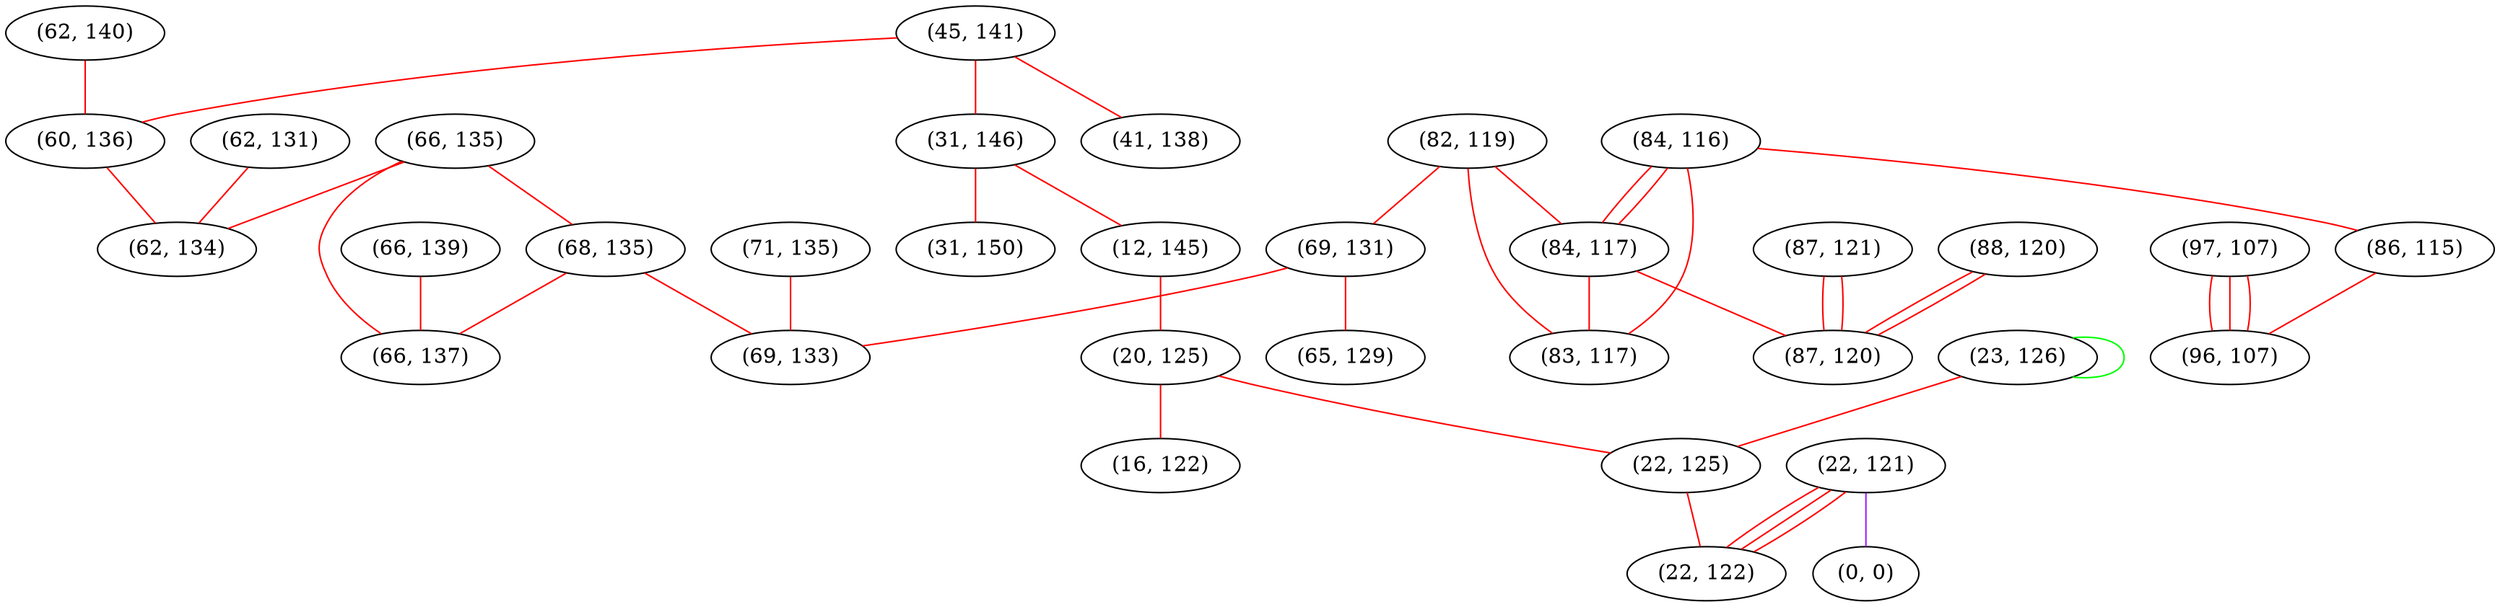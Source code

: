 graph "" {
"(82, 119)";
"(23, 126)";
"(22, 121)";
"(69, 131)";
"(66, 135)";
"(62, 140)";
"(45, 141)";
"(31, 146)";
"(62, 131)";
"(84, 116)";
"(66, 139)";
"(60, 136)";
"(86, 115)";
"(31, 150)";
"(88, 120)";
"(12, 145)";
"(20, 125)";
"(22, 125)";
"(87, 121)";
"(68, 135)";
"(0, 0)";
"(84, 117)";
"(71, 135)";
"(97, 107)";
"(83, 117)";
"(69, 133)";
"(66, 137)";
"(22, 122)";
"(41, 138)";
"(96, 107)";
"(16, 122)";
"(87, 120)";
"(65, 129)";
"(62, 134)";
"(82, 119)" -- "(84, 117)"  [color=red, key=0, weight=1];
"(82, 119)" -- "(83, 117)"  [color=red, key=0, weight=1];
"(82, 119)" -- "(69, 131)"  [color=red, key=0, weight=1];
"(23, 126)" -- "(23, 126)"  [color=green, key=0, weight=2];
"(23, 126)" -- "(22, 125)"  [color=red, key=0, weight=1];
"(22, 121)" -- "(22, 122)"  [color=red, key=0, weight=1];
"(22, 121)" -- "(22, 122)"  [color=red, key=1, weight=1];
"(22, 121)" -- "(22, 122)"  [color=red, key=2, weight=1];
"(22, 121)" -- "(0, 0)"  [color=purple, key=0, weight=4];
"(69, 131)" -- "(69, 133)"  [color=red, key=0, weight=1];
"(69, 131)" -- "(65, 129)"  [color=red, key=0, weight=1];
"(66, 135)" -- "(68, 135)"  [color=red, key=0, weight=1];
"(66, 135)" -- "(66, 137)"  [color=red, key=0, weight=1];
"(66, 135)" -- "(62, 134)"  [color=red, key=0, weight=1];
"(62, 140)" -- "(60, 136)"  [color=red, key=0, weight=1];
"(45, 141)" -- "(41, 138)"  [color=red, key=0, weight=1];
"(45, 141)" -- "(31, 146)"  [color=red, key=0, weight=1];
"(45, 141)" -- "(60, 136)"  [color=red, key=0, weight=1];
"(31, 146)" -- "(31, 150)"  [color=red, key=0, weight=1];
"(31, 146)" -- "(12, 145)"  [color=red, key=0, weight=1];
"(62, 131)" -- "(62, 134)"  [color=red, key=0, weight=1];
"(84, 116)" -- "(84, 117)"  [color=red, key=0, weight=1];
"(84, 116)" -- "(84, 117)"  [color=red, key=1, weight=1];
"(84, 116)" -- "(86, 115)"  [color=red, key=0, weight=1];
"(84, 116)" -- "(83, 117)"  [color=red, key=0, weight=1];
"(66, 139)" -- "(66, 137)"  [color=red, key=0, weight=1];
"(60, 136)" -- "(62, 134)"  [color=red, key=0, weight=1];
"(86, 115)" -- "(96, 107)"  [color=red, key=0, weight=1];
"(88, 120)" -- "(87, 120)"  [color=red, key=0, weight=1];
"(88, 120)" -- "(87, 120)"  [color=red, key=1, weight=1];
"(12, 145)" -- "(20, 125)"  [color=red, key=0, weight=1];
"(20, 125)" -- "(16, 122)"  [color=red, key=0, weight=1];
"(20, 125)" -- "(22, 125)"  [color=red, key=0, weight=1];
"(22, 125)" -- "(22, 122)"  [color=red, key=0, weight=1];
"(87, 121)" -- "(87, 120)"  [color=red, key=0, weight=1];
"(87, 121)" -- "(87, 120)"  [color=red, key=1, weight=1];
"(68, 135)" -- "(69, 133)"  [color=red, key=0, weight=1];
"(68, 135)" -- "(66, 137)"  [color=red, key=0, weight=1];
"(84, 117)" -- "(87, 120)"  [color=red, key=0, weight=1];
"(84, 117)" -- "(83, 117)"  [color=red, key=0, weight=1];
"(71, 135)" -- "(69, 133)"  [color=red, key=0, weight=1];
"(97, 107)" -- "(96, 107)"  [color=red, key=0, weight=1];
"(97, 107)" -- "(96, 107)"  [color=red, key=1, weight=1];
"(97, 107)" -- "(96, 107)"  [color=red, key=2, weight=1];
}
